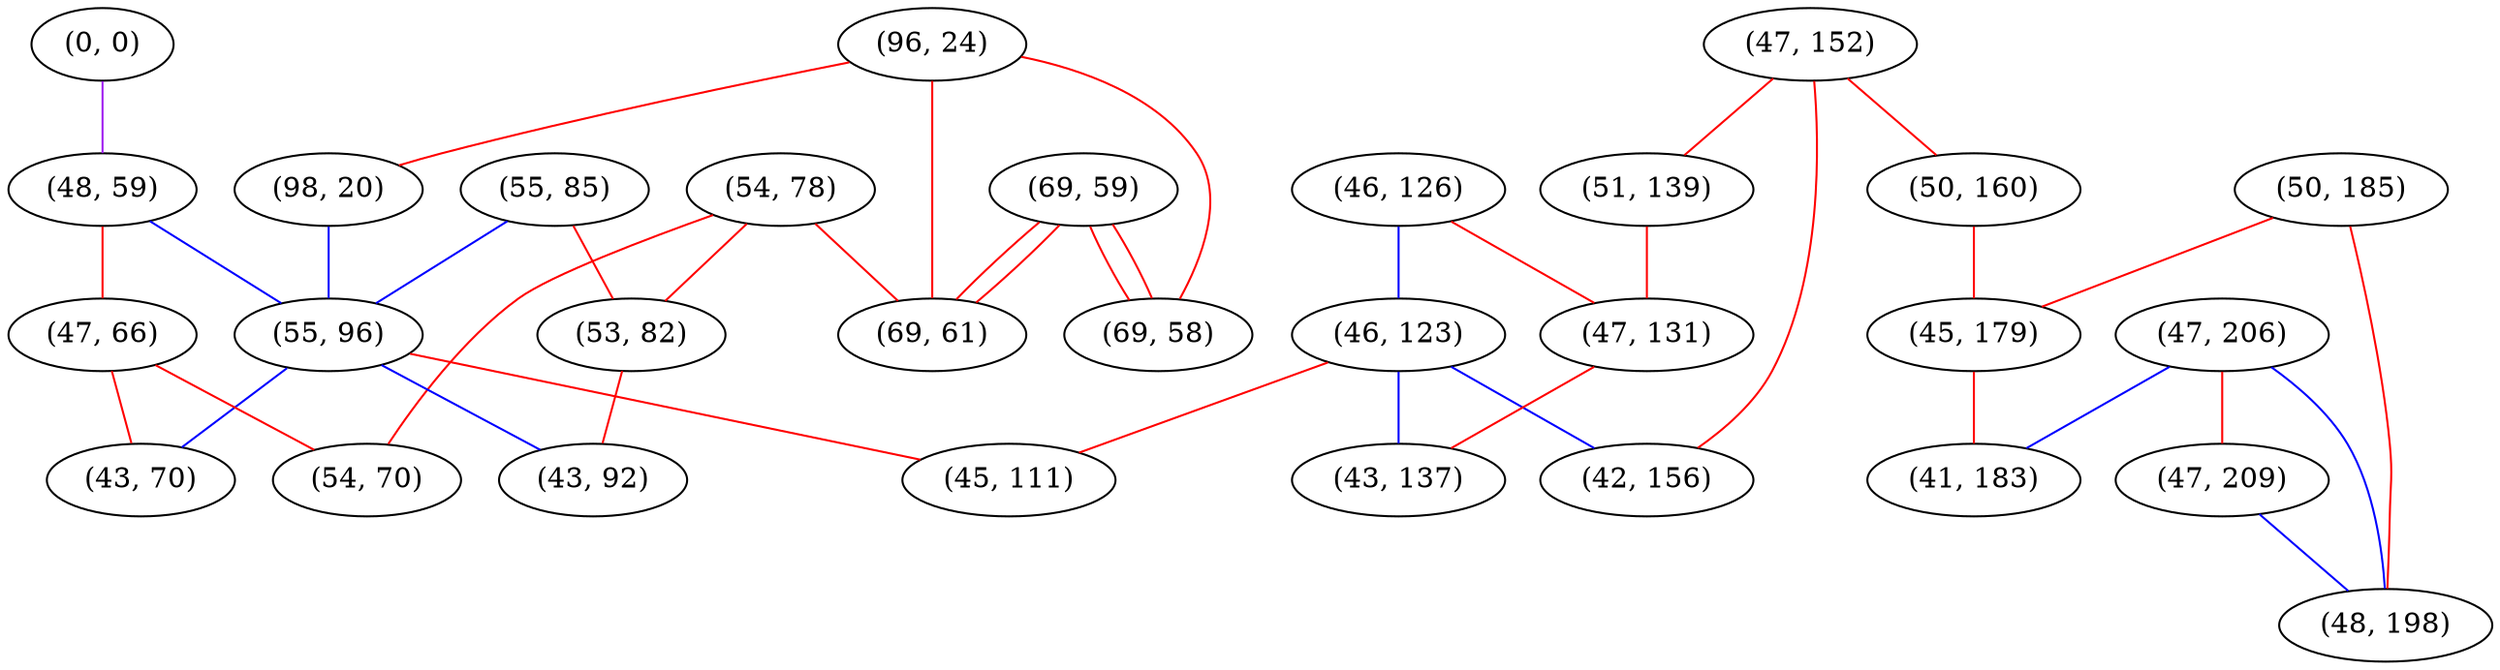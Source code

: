 graph "" {
"(47, 152)";
"(46, 126)";
"(96, 24)";
"(54, 78)";
"(55, 85)";
"(69, 59)";
"(50, 185)";
"(98, 20)";
"(0, 0)";
"(46, 123)";
"(48, 59)";
"(69, 58)";
"(55, 96)";
"(47, 206)";
"(53, 82)";
"(51, 139)";
"(47, 209)";
"(50, 160)";
"(45, 111)";
"(47, 66)";
"(45, 179)";
"(69, 61)";
"(43, 70)";
"(48, 198)";
"(47, 131)";
"(43, 137)";
"(43, 92)";
"(41, 183)";
"(54, 70)";
"(42, 156)";
"(47, 152)" -- "(50, 160)"  [color=red, key=0, weight=1];
"(47, 152)" -- "(42, 156)"  [color=red, key=0, weight=1];
"(47, 152)" -- "(51, 139)"  [color=red, key=0, weight=1];
"(46, 126)" -- "(46, 123)"  [color=blue, key=0, weight=3];
"(46, 126)" -- "(47, 131)"  [color=red, key=0, weight=1];
"(96, 24)" -- "(69, 58)"  [color=red, key=0, weight=1];
"(96, 24)" -- "(69, 61)"  [color=red, key=0, weight=1];
"(96, 24)" -- "(98, 20)"  [color=red, key=0, weight=1];
"(54, 78)" -- "(53, 82)"  [color=red, key=0, weight=1];
"(54, 78)" -- "(69, 61)"  [color=red, key=0, weight=1];
"(54, 78)" -- "(54, 70)"  [color=red, key=0, weight=1];
"(55, 85)" -- "(55, 96)"  [color=blue, key=0, weight=3];
"(55, 85)" -- "(53, 82)"  [color=red, key=0, weight=1];
"(69, 59)" -- "(69, 58)"  [color=red, key=0, weight=1];
"(69, 59)" -- "(69, 58)"  [color=red, key=1, weight=1];
"(69, 59)" -- "(69, 61)"  [color=red, key=0, weight=1];
"(69, 59)" -- "(69, 61)"  [color=red, key=1, weight=1];
"(50, 185)" -- "(48, 198)"  [color=red, key=0, weight=1];
"(50, 185)" -- "(45, 179)"  [color=red, key=0, weight=1];
"(98, 20)" -- "(55, 96)"  [color=blue, key=0, weight=3];
"(0, 0)" -- "(48, 59)"  [color=purple, key=0, weight=4];
"(46, 123)" -- "(43, 137)"  [color=blue, key=0, weight=3];
"(46, 123)" -- "(45, 111)"  [color=red, key=0, weight=1];
"(46, 123)" -- "(42, 156)"  [color=blue, key=0, weight=3];
"(48, 59)" -- "(55, 96)"  [color=blue, key=0, weight=3];
"(48, 59)" -- "(47, 66)"  [color=red, key=0, weight=1];
"(55, 96)" -- "(45, 111)"  [color=red, key=0, weight=1];
"(55, 96)" -- "(43, 92)"  [color=blue, key=0, weight=3];
"(55, 96)" -- "(43, 70)"  [color=blue, key=0, weight=3];
"(47, 206)" -- "(48, 198)"  [color=blue, key=0, weight=3];
"(47, 206)" -- "(41, 183)"  [color=blue, key=0, weight=3];
"(47, 206)" -- "(47, 209)"  [color=red, key=0, weight=1];
"(53, 82)" -- "(43, 92)"  [color=red, key=0, weight=1];
"(51, 139)" -- "(47, 131)"  [color=red, key=0, weight=1];
"(47, 209)" -- "(48, 198)"  [color=blue, key=0, weight=3];
"(50, 160)" -- "(45, 179)"  [color=red, key=0, weight=1];
"(47, 66)" -- "(43, 70)"  [color=red, key=0, weight=1];
"(47, 66)" -- "(54, 70)"  [color=red, key=0, weight=1];
"(45, 179)" -- "(41, 183)"  [color=red, key=0, weight=1];
"(47, 131)" -- "(43, 137)"  [color=red, key=0, weight=1];
}
